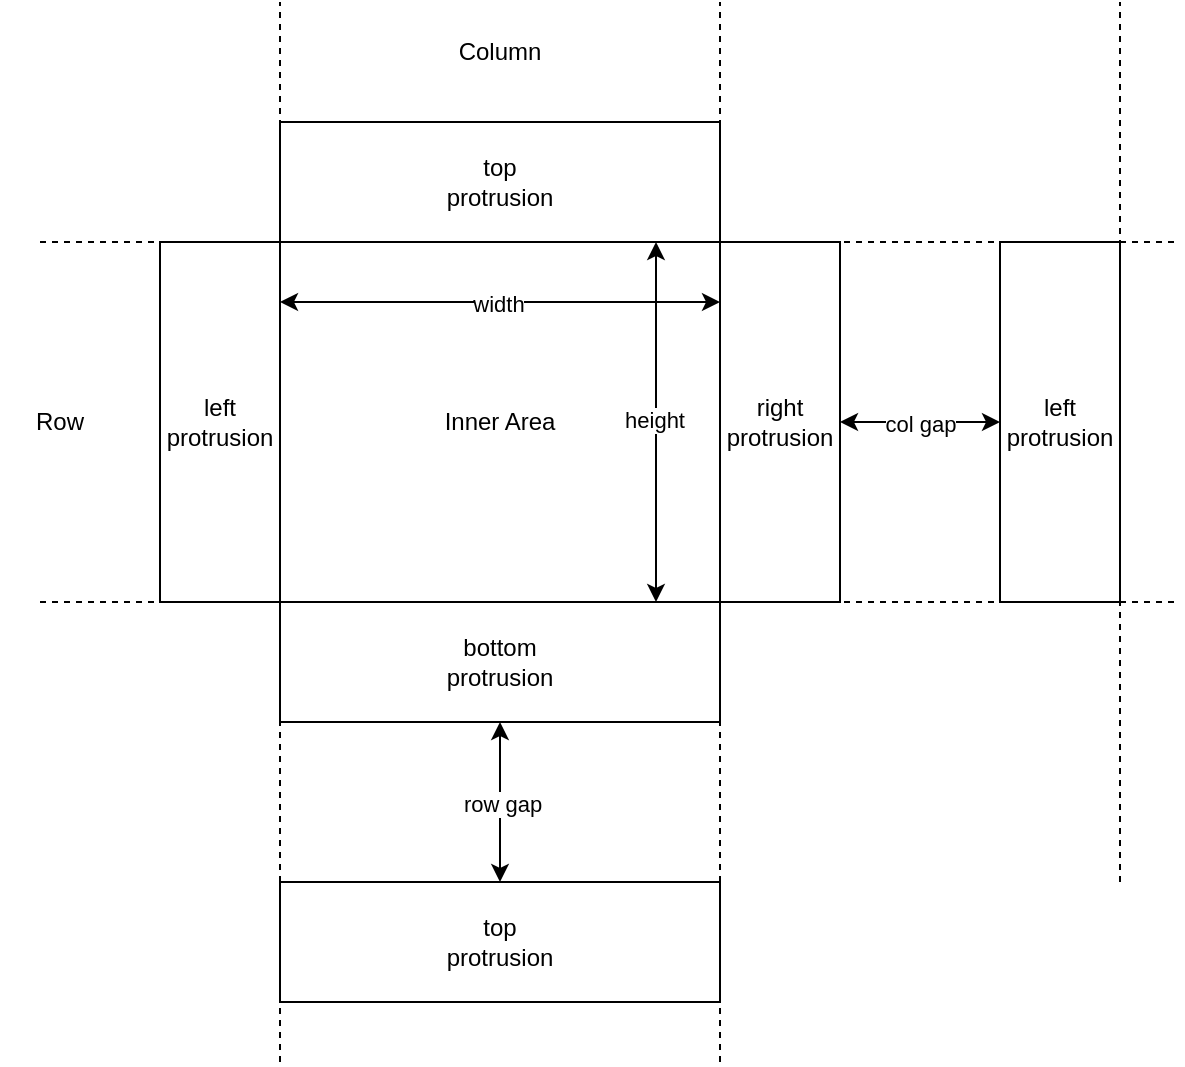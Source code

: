 <mxfile>
    <diagram id="6qtdvnLPg3hV4j2U6vlT" name="Page-1">
        <mxGraphModel dx="1163" dy="725" grid="1" gridSize="10" guides="1" tooltips="1" connect="1" arrows="1" fold="1" page="1" pageScale="1" pageWidth="827" pageHeight="1169" math="0" shadow="0">
            <root>
                <mxCell id="0"/>
                <mxCell id="1" parent="0"/>
                <mxCell id="2" value="Inner Area" style="rounded=0;whiteSpace=wrap;html=1;" parent="1" vertex="1">
                    <mxGeometry x="160" y="200" width="220" height="180" as="geometry"/>
                </mxCell>
                <mxCell id="7" value="left&lt;br&gt;protrusion" style="rounded=0;whiteSpace=wrap;html=1;" parent="1" vertex="1">
                    <mxGeometry x="100" y="200" width="60" height="180" as="geometry"/>
                </mxCell>
                <mxCell id="8" value="right&lt;br&gt;protrusion" style="rounded=0;whiteSpace=wrap;html=1;" parent="1" vertex="1">
                    <mxGeometry x="380" y="200" width="60" height="180" as="geometry"/>
                </mxCell>
                <mxCell id="9" value="top&lt;br&gt;protrusion" style="rounded=0;whiteSpace=wrap;html=1;" parent="1" vertex="1">
                    <mxGeometry x="160" y="140" width="220" height="60" as="geometry"/>
                </mxCell>
                <mxCell id="10" value="bottom&lt;br&gt;protrusion" style="rounded=0;whiteSpace=wrap;html=1;" parent="1" vertex="1">
                    <mxGeometry x="160" y="380" width="220" height="60" as="geometry"/>
                </mxCell>
                <mxCell id="12" value="" style="endArrow=none;dashed=1;html=1;" parent="1" edge="1">
                    <mxGeometry width="50" height="50" relative="1" as="geometry">
                        <mxPoint x="380" y="610" as="sourcePoint"/>
                        <mxPoint x="380" y="80" as="targetPoint"/>
                    </mxGeometry>
                </mxCell>
                <mxCell id="13" value="" style="endArrow=none;dashed=1;html=1;" parent="1" edge="1">
                    <mxGeometry width="50" height="50" relative="1" as="geometry">
                        <mxPoint x="160" y="610" as="sourcePoint"/>
                        <mxPoint x="160" y="80" as="targetPoint"/>
                    </mxGeometry>
                </mxCell>
                <mxCell id="14" value="" style="endArrow=none;dashed=1;html=1;" parent="1" edge="1">
                    <mxGeometry width="50" height="50" relative="1" as="geometry">
                        <mxPoint x="40" y="200" as="sourcePoint"/>
                        <mxPoint x="610" y="200" as="targetPoint"/>
                    </mxGeometry>
                </mxCell>
                <mxCell id="15" value="" style="endArrow=none;dashed=1;html=1;" parent="1" edge="1">
                    <mxGeometry width="50" height="50" relative="1" as="geometry">
                        <mxPoint x="40" y="380" as="sourcePoint"/>
                        <mxPoint x="610" y="380" as="targetPoint"/>
                    </mxGeometry>
                </mxCell>
                <mxCell id="17" value="left&lt;br&gt;protrusion" style="rounded=0;whiteSpace=wrap;html=1;" parent="1" vertex="1">
                    <mxGeometry x="520" y="200" width="60" height="180" as="geometry"/>
                </mxCell>
                <mxCell id="18" value="" style="endArrow=none;dashed=1;html=1;" parent="1" edge="1">
                    <mxGeometry width="50" height="50" relative="1" as="geometry">
                        <mxPoint x="580" y="520" as="sourcePoint"/>
                        <mxPoint x="580" y="80" as="targetPoint"/>
                    </mxGeometry>
                </mxCell>
                <mxCell id="19" value="top&lt;br&gt;protrusion" style="rounded=0;whiteSpace=wrap;html=1;" parent="1" vertex="1">
                    <mxGeometry x="160" y="520" width="220" height="60" as="geometry"/>
                </mxCell>
                <mxCell id="21" value="" style="endArrow=classic;startArrow=classic;html=1;entryX=0.5;entryY=1;entryDx=0;entryDy=0;exitX=0.5;exitY=0;exitDx=0;exitDy=0;" parent="1" source="19" target="10" edge="1">
                    <mxGeometry width="50" height="50" relative="1" as="geometry">
                        <mxPoint x="200" y="520" as="sourcePoint"/>
                        <mxPoint x="120" y="530" as="targetPoint"/>
                        <Array as="points"/>
                    </mxGeometry>
                </mxCell>
                <mxCell id="22" value="row gap" style="edgeLabel;html=1;align=center;verticalAlign=middle;resizable=0;points=[];" parent="21" vertex="1" connectable="0">
                    <mxGeometry x="-0.015" y="-1" relative="1" as="geometry">
                        <mxPoint as="offset"/>
                    </mxGeometry>
                </mxCell>
                <mxCell id="23" value="" style="endArrow=classic;startArrow=classic;html=1;entryX=0;entryY=0.5;entryDx=0;entryDy=0;exitX=1;exitY=0.5;exitDx=0;exitDy=0;" parent="1" source="8" target="17" edge="1">
                    <mxGeometry width="50" height="50" relative="1" as="geometry">
                        <mxPoint x="210" y="530" as="sourcePoint"/>
                        <mxPoint x="210.48" y="450.66" as="targetPoint"/>
                        <Array as="points"/>
                    </mxGeometry>
                </mxCell>
                <mxCell id="24" value="col gap" style="edgeLabel;html=1;align=center;verticalAlign=middle;resizable=0;points=[];" parent="23" vertex="1" connectable="0">
                    <mxGeometry x="-0.015" y="-1" relative="1" as="geometry">
                        <mxPoint as="offset"/>
                    </mxGeometry>
                </mxCell>
                <mxCell id="25" value="Column" style="text;html=1;strokeColor=none;fillColor=none;align=center;verticalAlign=middle;whiteSpace=wrap;rounded=0;" parent="1" vertex="1">
                    <mxGeometry x="240" y="90" width="60" height="30" as="geometry"/>
                </mxCell>
                <mxCell id="27" value="Row" style="text;html=1;strokeColor=none;fillColor=none;align=center;verticalAlign=middle;whiteSpace=wrap;rounded=0;" parent="1" vertex="1">
                    <mxGeometry x="20" y="275" width="60" height="30" as="geometry"/>
                </mxCell>
                <mxCell id="28" value="" style="endArrow=classic;startArrow=classic;html=1;" parent="1" edge="1">
                    <mxGeometry width="50" height="50" relative="1" as="geometry">
                        <mxPoint x="160" y="230" as="sourcePoint"/>
                        <mxPoint x="380" y="230" as="targetPoint"/>
                        <Array as="points"/>
                    </mxGeometry>
                </mxCell>
                <mxCell id="29" value="width" style="edgeLabel;html=1;align=center;verticalAlign=middle;resizable=0;points=[];" parent="28" vertex="1" connectable="0">
                    <mxGeometry x="-0.015" y="-1" relative="1" as="geometry">
                        <mxPoint as="offset"/>
                    </mxGeometry>
                </mxCell>
                <mxCell id="30" value="" style="endArrow=classic;startArrow=classic;html=1;exitX=0.75;exitY=0;exitDx=0;exitDy=0;" parent="1" edge="1">
                    <mxGeometry width="50" height="50" relative="1" as="geometry">
                        <mxPoint x="348" y="200" as="sourcePoint"/>
                        <mxPoint x="348" y="380" as="targetPoint"/>
                        <Array as="points"/>
                    </mxGeometry>
                </mxCell>
                <mxCell id="31" value="height" style="edgeLabel;html=1;align=center;verticalAlign=middle;resizable=0;points=[];" parent="30" vertex="1" connectable="0">
                    <mxGeometry x="-0.015" y="-1" relative="1" as="geometry">
                        <mxPoint as="offset"/>
                    </mxGeometry>
                </mxCell>
            </root>
        </mxGraphModel>
    </diagram>
</mxfile>